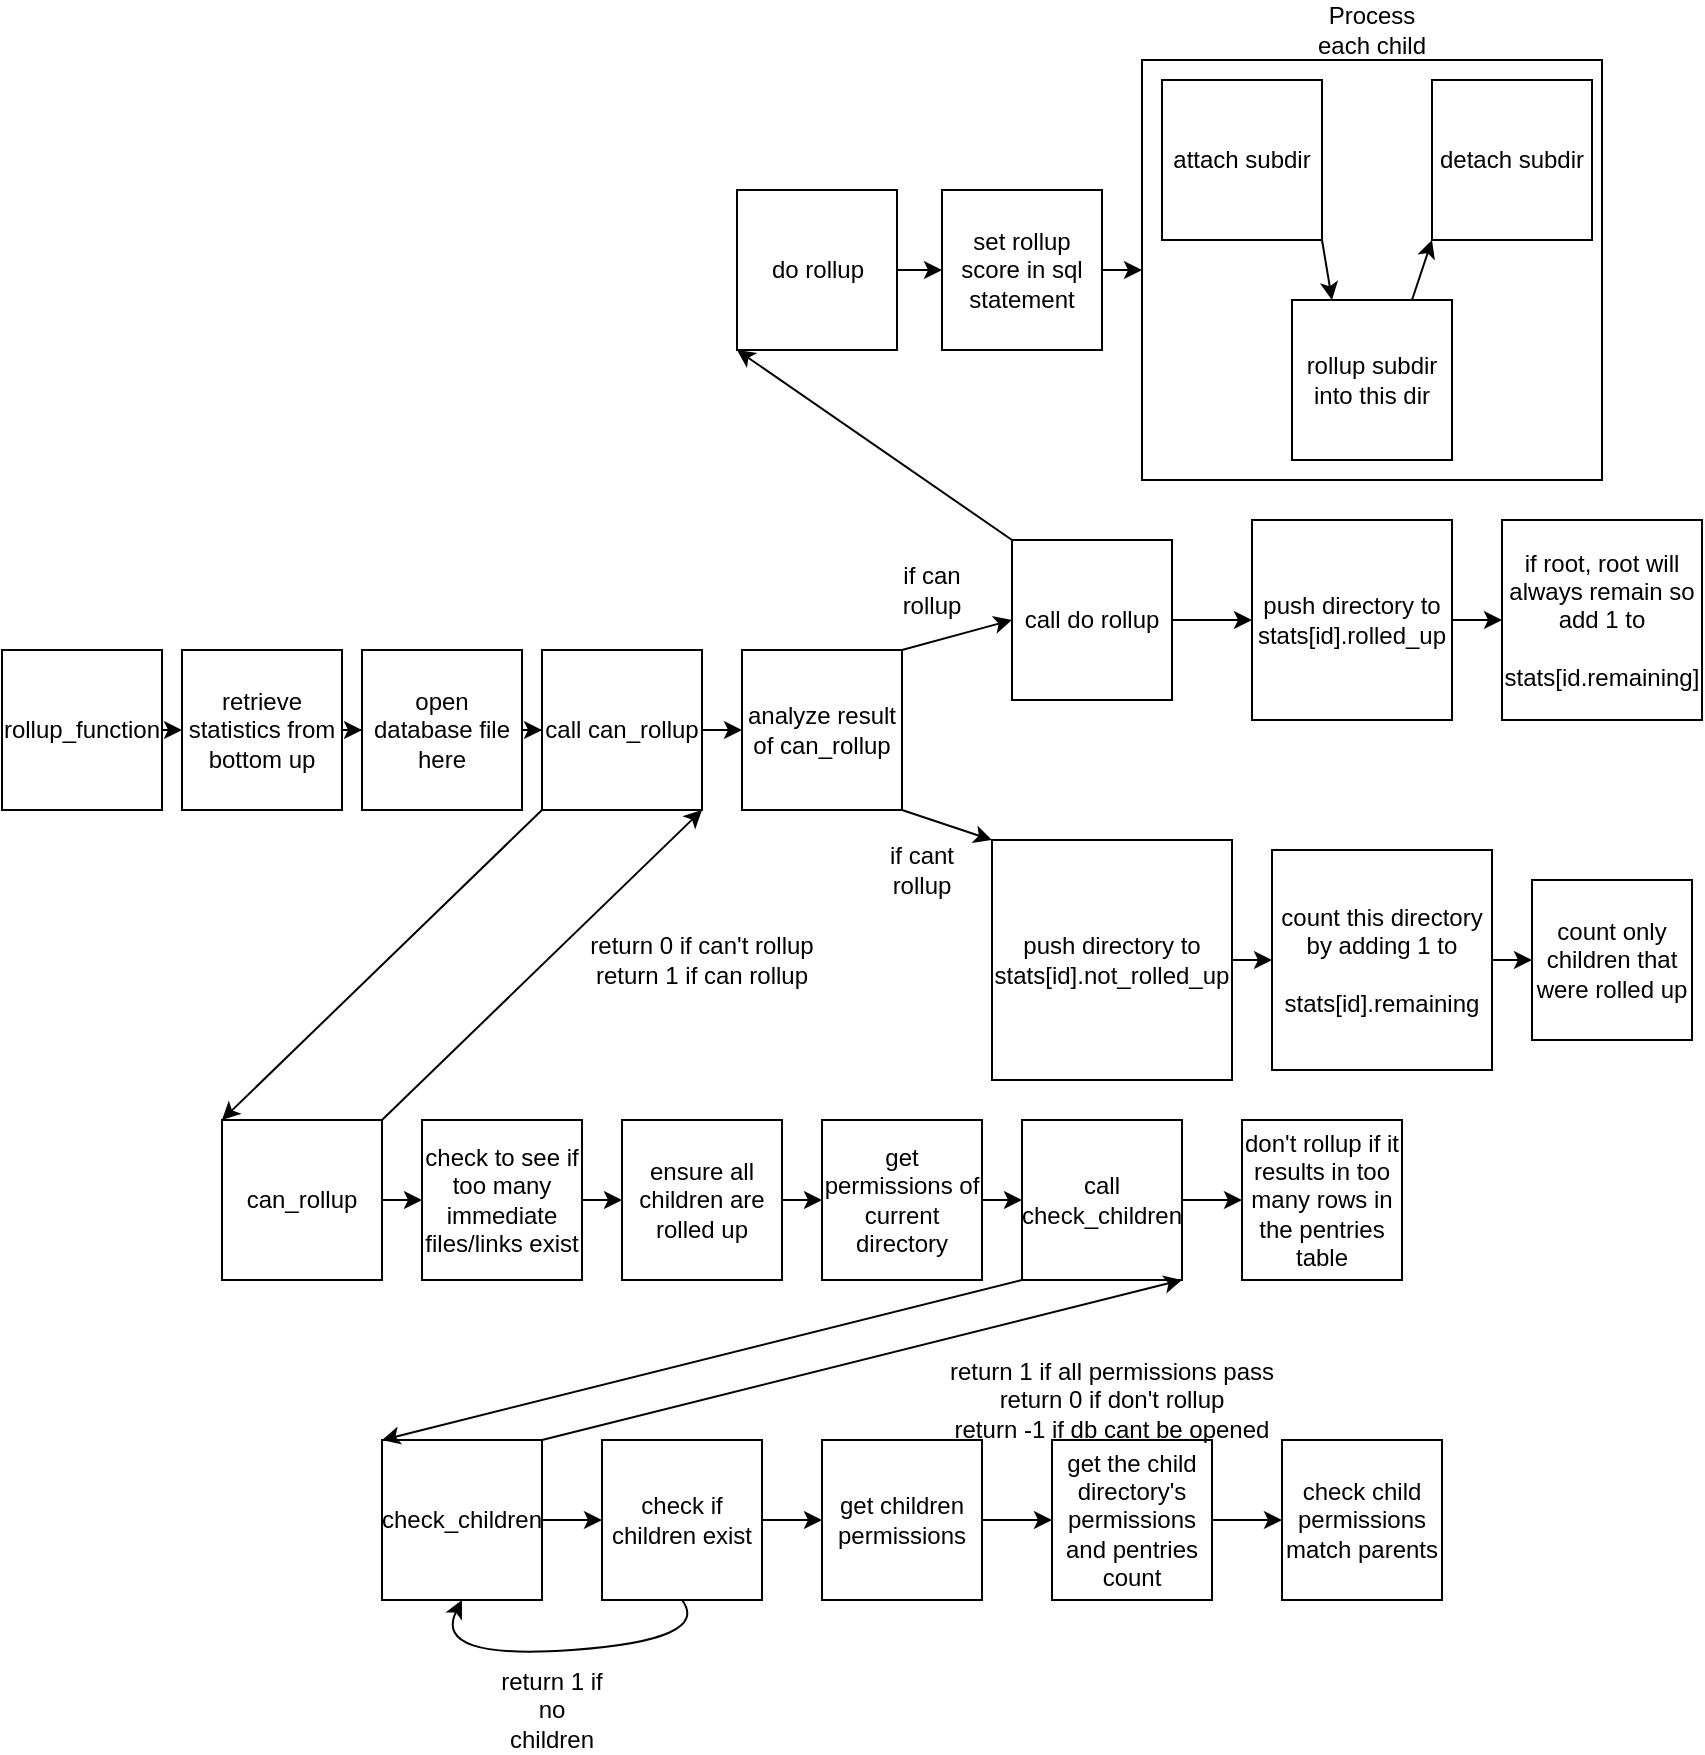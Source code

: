 <mxfile version="20.2.0" type="google"><diagram id="CbXzWYMKYIrgJ7CDIVA4" name="Page-1"><mxGraphModel grid="1" page="1" gridSize="10" guides="1" tooltips="1" connect="1" arrows="1" fold="1" pageScale="1" pageWidth="850" pageHeight="1100" math="0" shadow="0"><root><mxCell id="0"/><mxCell id="1" parent="0"/><mxCell id="sIQ2wJQ8Z1OT1XOrmoXP-5" style="edgeStyle=orthogonalEdgeStyle;rounded=0;orthogonalLoop=1;jettySize=auto;html=1;exitX=1;exitY=0.5;exitDx=0;exitDy=0;entryX=0;entryY=0.5;entryDx=0;entryDy=0;" edge="1" parent="1" source="umgCbAxu_snIgvGI7y0x-4" target="umgCbAxu_snIgvGI7y0x-6"><mxGeometry relative="1" as="geometry"/></mxCell><mxCell id="umgCbAxu_snIgvGI7y0x-4" value="rollup_function" style="whiteSpace=wrap;html=1;aspect=fixed;" vertex="1" parent="1"><mxGeometry y="335" width="80" height="80" as="geometry"/></mxCell><mxCell id="sIQ2wJQ8Z1OT1XOrmoXP-4" style="edgeStyle=orthogonalEdgeStyle;rounded=0;orthogonalLoop=1;jettySize=auto;html=1;exitX=1;exitY=0.5;exitDx=0;exitDy=0;" edge="1" parent="1" source="umgCbAxu_snIgvGI7y0x-6" target="umgCbAxu_snIgvGI7y0x-8"><mxGeometry relative="1" as="geometry"/></mxCell><mxCell id="umgCbAxu_snIgvGI7y0x-6" value="retrieve statistics from bottom up" style="whiteSpace=wrap;html=1;aspect=fixed;" vertex="1" parent="1"><mxGeometry x="90" y="335" width="80" height="80" as="geometry"/></mxCell><mxCell id="sIQ2wJQ8Z1OT1XOrmoXP-3" style="edgeStyle=orthogonalEdgeStyle;rounded=0;orthogonalLoop=1;jettySize=auto;html=1;exitX=1;exitY=0.5;exitDx=0;exitDy=0;" edge="1" parent="1" source="umgCbAxu_snIgvGI7y0x-8" target="sIQ2wJQ8Z1OT1XOrmoXP-1"><mxGeometry relative="1" as="geometry"/></mxCell><mxCell id="umgCbAxu_snIgvGI7y0x-8" value="open database file here" style="whiteSpace=wrap;html=1;aspect=fixed;" vertex="1" parent="1"><mxGeometry x="180" y="335" width="80" height="80" as="geometry"/></mxCell><mxCell id="umgCbAxu_snIgvGI7y0x-9" value="analyze result of can_rollup" style="whiteSpace=wrap;html=1;aspect=fixed;" vertex="1" parent="1"><mxGeometry x="370" y="335" width="80" height="80" as="geometry"/></mxCell><mxCell id="umgCbAxu_snIgvGI7y0x-10" value="" style="endArrow=classic;html=1;rounded=0;exitX=1;exitY=0;exitDx=0;exitDy=0;entryX=0;entryY=0.5;entryDx=0;entryDy=0;" edge="1" parent="1" source="umgCbAxu_snIgvGI7y0x-9" target="umgCbAxu_snIgvGI7y0x-12"><mxGeometry width="50" height="50" relative="1" as="geometry"><mxPoint x="475" y="350" as="sourcePoint"/><mxPoint x="485" y="410" as="targetPoint"/></mxGeometry></mxCell><mxCell id="umgCbAxu_snIgvGI7y0x-11" style="edgeStyle=orthogonalEdgeStyle;rounded=0;orthogonalLoop=1;jettySize=auto;html=1;exitX=1;exitY=0.5;exitDx=0;exitDy=0;" edge="1" parent="1" source="umgCbAxu_snIgvGI7y0x-12" target="umgCbAxu_snIgvGI7y0x-15"><mxGeometry relative="1" as="geometry"/></mxCell><mxCell id="umgCbAxu_snIgvGI7y0x-12" value="call do rollup" style="whiteSpace=wrap;html=1;aspect=fixed;" vertex="1" parent="1"><mxGeometry x="505" y="280" width="80" height="80" as="geometry"/></mxCell><mxCell id="umgCbAxu_snIgvGI7y0x-13" value="if can rollup" style="text;html=1;strokeColor=none;fillColor=none;align=center;verticalAlign=middle;whiteSpace=wrap;rounded=0;" vertex="1" parent="1"><mxGeometry x="435" y="290" width="60" height="30" as="geometry"/></mxCell><mxCell id="umgCbAxu_snIgvGI7y0x-14" style="edgeStyle=orthogonalEdgeStyle;rounded=0;orthogonalLoop=1;jettySize=auto;html=1;exitX=1;exitY=0.5;exitDx=0;exitDy=0;entryX=0;entryY=0.5;entryDx=0;entryDy=0;" edge="1" parent="1" source="umgCbAxu_snIgvGI7y0x-15" target="umgCbAxu_snIgvGI7y0x-61"><mxGeometry relative="1" as="geometry"/></mxCell><mxCell id="umgCbAxu_snIgvGI7y0x-15" value="push directory to stats[id].rolled_up" style="whiteSpace=wrap;html=1;aspect=fixed;" vertex="1" parent="1"><mxGeometry x="625" y="270" width="100" height="100" as="geometry"/></mxCell><mxCell id="umgCbAxu_snIgvGI7y0x-16" style="edgeStyle=orthogonalEdgeStyle;rounded=0;orthogonalLoop=1;jettySize=auto;html=1;exitX=1;exitY=0.5;exitDx=0;exitDy=0;entryX=0;entryY=0.5;entryDx=0;entryDy=0;" edge="1" parent="1" source="umgCbAxu_snIgvGI7y0x-17" target="umgCbAxu_snIgvGI7y0x-21"><mxGeometry relative="1" as="geometry"/></mxCell><mxCell id="umgCbAxu_snIgvGI7y0x-17" value="push directory to stats[id].not_rolled_up" style="whiteSpace=wrap;html=1;aspect=fixed;" vertex="1" parent="1"><mxGeometry x="495" y="430" width="120" height="120" as="geometry"/></mxCell><mxCell id="umgCbAxu_snIgvGI7y0x-18" value="" style="endArrow=classic;html=1;rounded=0;exitX=1;exitY=1;exitDx=0;exitDy=0;entryX=0;entryY=0;entryDx=0;entryDy=0;" edge="1" parent="1" source="umgCbAxu_snIgvGI7y0x-9" target="umgCbAxu_snIgvGI7y0x-17"><mxGeometry width="50" height="50" relative="1" as="geometry"><mxPoint x="430" y="520" as="sourcePoint"/><mxPoint x="480" y="470" as="targetPoint"/></mxGeometry></mxCell><mxCell id="umgCbAxu_snIgvGI7y0x-19" value="if cant rollup" style="text;html=1;strokeColor=none;fillColor=none;align=center;verticalAlign=middle;whiteSpace=wrap;rounded=0;" vertex="1" parent="1"><mxGeometry x="430" y="430" width="60" height="30" as="geometry"/></mxCell><mxCell id="umgCbAxu_snIgvGI7y0x-20" style="edgeStyle=orthogonalEdgeStyle;rounded=0;orthogonalLoop=1;jettySize=auto;html=1;exitX=1;exitY=0.5;exitDx=0;exitDy=0;entryX=0;entryY=0.5;entryDx=0;entryDy=0;" edge="1" parent="1" source="umgCbAxu_snIgvGI7y0x-21" target="umgCbAxu_snIgvGI7y0x-22"><mxGeometry relative="1" as="geometry"/></mxCell><mxCell id="umgCbAxu_snIgvGI7y0x-21" value="count this directory by adding 1 to &lt;br&gt;&lt;br&gt;stats[id].remaining" style="whiteSpace=wrap;html=1;aspect=fixed;" vertex="1" parent="1"><mxGeometry x="635" y="435" width="110" height="110" as="geometry"/></mxCell><mxCell id="umgCbAxu_snIgvGI7y0x-22" value="count only children that were rolled up" style="whiteSpace=wrap;html=1;aspect=fixed;" vertex="1" parent="1"><mxGeometry x="765" y="450" width="80" height="80" as="geometry"/></mxCell><mxCell id="umgCbAxu_snIgvGI7y0x-23" style="edgeStyle=orthogonalEdgeStyle;rounded=0;orthogonalLoop=1;jettySize=auto;html=1;" edge="1" parent="1" source="umgCbAxu_snIgvGI7y0x-24" target="umgCbAxu_snIgvGI7y0x-26"><mxGeometry relative="1" as="geometry"/></mxCell><mxCell id="umgCbAxu_snIgvGI7y0x-24" value="do rollup" style="whiteSpace=wrap;html=1;aspect=fixed;" vertex="1" parent="1"><mxGeometry x="367.5" y="105" width="80" height="80" as="geometry"/></mxCell><mxCell id="umgCbAxu_snIgvGI7y0x-25" style="edgeStyle=orthogonalEdgeStyle;rounded=0;orthogonalLoop=1;jettySize=auto;html=1;exitX=1;exitY=0.5;exitDx=0;exitDy=0;entryX=0;entryY=0.5;entryDx=0;entryDy=0;" edge="1" parent="1" source="umgCbAxu_snIgvGI7y0x-26" target="umgCbAxu_snIgvGI7y0x-27"><mxGeometry relative="1" as="geometry"><mxPoint x="535" y="145" as="targetPoint"/></mxGeometry></mxCell><mxCell id="umgCbAxu_snIgvGI7y0x-26" value="set rollup score in sql statement" style="whiteSpace=wrap;html=1;aspect=fixed;" vertex="1" parent="1"><mxGeometry x="470" y="105" width="80" height="80" as="geometry"/></mxCell><mxCell id="umgCbAxu_snIgvGI7y0x-27" value="" style="rounded=0;whiteSpace=wrap;html=1;" vertex="1" parent="1"><mxGeometry x="570" y="40" width="230" height="210" as="geometry"/></mxCell><mxCell id="umgCbAxu_snIgvGI7y0x-28" value="Process each child" style="text;html=1;strokeColor=none;fillColor=none;align=center;verticalAlign=middle;whiteSpace=wrap;rounded=0;" vertex="1" parent="1"><mxGeometry x="655" y="10" width="60" height="30" as="geometry"/></mxCell><mxCell id="umgCbAxu_snIgvGI7y0x-29" value="attach subdir" style="whiteSpace=wrap;html=1;aspect=fixed;" vertex="1" parent="1"><mxGeometry x="580" y="50" width="80" height="80" as="geometry"/></mxCell><mxCell id="umgCbAxu_snIgvGI7y0x-30" value="rollup subdir into this dir" style="whiteSpace=wrap;html=1;aspect=fixed;" vertex="1" parent="1"><mxGeometry x="645" y="160" width="80" height="80" as="geometry"/></mxCell><mxCell id="umgCbAxu_snIgvGI7y0x-31" value="detach subdir" style="whiteSpace=wrap;html=1;aspect=fixed;" vertex="1" parent="1"><mxGeometry x="715" y="50" width="80" height="80" as="geometry"/></mxCell><mxCell id="umgCbAxu_snIgvGI7y0x-32" value="" style="endArrow=classic;html=1;rounded=0;exitX=1;exitY=1;exitDx=0;exitDy=0;entryX=0.25;entryY=0;entryDx=0;entryDy=0;" edge="1" parent="1" source="umgCbAxu_snIgvGI7y0x-29" target="umgCbAxu_snIgvGI7y0x-30"><mxGeometry width="50" height="50" relative="1" as="geometry"><mxPoint x="660" y="140" as="sourcePoint"/><mxPoint x="710" y="90" as="targetPoint"/></mxGeometry></mxCell><mxCell id="umgCbAxu_snIgvGI7y0x-33" value="" style="endArrow=classic;html=1;rounded=0;exitX=0.75;exitY=0;exitDx=0;exitDy=0;entryX=0;entryY=1;entryDx=0;entryDy=0;" edge="1" parent="1" source="umgCbAxu_snIgvGI7y0x-30" target="umgCbAxu_snIgvGI7y0x-31"><mxGeometry width="50" height="50" relative="1" as="geometry"><mxPoint x="670" y="160" as="sourcePoint"/><mxPoint x="720" y="110" as="targetPoint"/></mxGeometry></mxCell><mxCell id="umgCbAxu_snIgvGI7y0x-34" value="" style="endArrow=classic;html=1;rounded=0;exitX=0;exitY=0;exitDx=0;exitDy=0;entryX=0;entryY=1;entryDx=0;entryDy=0;" edge="1" parent="1" source="umgCbAxu_snIgvGI7y0x-12" target="umgCbAxu_snIgvGI7y0x-24"><mxGeometry width="50" height="50" relative="1" as="geometry"><mxPoint x="400" y="200" as="sourcePoint"/><mxPoint x="380" y="240" as="targetPoint"/></mxGeometry></mxCell><mxCell id="umgCbAxu_snIgvGI7y0x-35" style="edgeStyle=orthogonalEdgeStyle;rounded=0;orthogonalLoop=1;jettySize=auto;html=1;exitX=1;exitY=0.5;exitDx=0;exitDy=0;entryX=0;entryY=0.5;entryDx=0;entryDy=0;" edge="1" parent="1" source="umgCbAxu_snIgvGI7y0x-36" target="umgCbAxu_snIgvGI7y0x-38"><mxGeometry relative="1" as="geometry"/></mxCell><mxCell id="umgCbAxu_snIgvGI7y0x-36" value="can_rollup" style="whiteSpace=wrap;html=1;aspect=fixed;" vertex="1" parent="1"><mxGeometry x="110" y="570" width="80" height="80" as="geometry"/></mxCell><mxCell id="umgCbAxu_snIgvGI7y0x-37" style="edgeStyle=orthogonalEdgeStyle;rounded=0;orthogonalLoop=1;jettySize=auto;html=1;exitX=1;exitY=0.5;exitDx=0;exitDy=0;entryX=0;entryY=0.5;entryDx=0;entryDy=0;" edge="1" parent="1" source="umgCbAxu_snIgvGI7y0x-38" target="umgCbAxu_snIgvGI7y0x-40"><mxGeometry relative="1" as="geometry"/></mxCell><mxCell id="umgCbAxu_snIgvGI7y0x-38" value="check to see if too many immediate files/links exist" style="whiteSpace=wrap;html=1;aspect=fixed;" vertex="1" parent="1"><mxGeometry x="210" y="570" width="80" height="80" as="geometry"/></mxCell><mxCell id="umgCbAxu_snIgvGI7y0x-39" style="edgeStyle=orthogonalEdgeStyle;rounded=0;orthogonalLoop=1;jettySize=auto;html=1;exitX=1;exitY=0.5;exitDx=0;exitDy=0;entryX=0;entryY=0.5;entryDx=0;entryDy=0;" edge="1" parent="1" source="umgCbAxu_snIgvGI7y0x-40" target="umgCbAxu_snIgvGI7y0x-42"><mxGeometry relative="1" as="geometry"/></mxCell><mxCell id="umgCbAxu_snIgvGI7y0x-40" value="ensure all children are rolled up" style="whiteSpace=wrap;html=1;aspect=fixed;" vertex="1" parent="1"><mxGeometry x="310" y="570" width="80" height="80" as="geometry"/></mxCell><mxCell id="umgCbAxu_snIgvGI7y0x-41" style="edgeStyle=orthogonalEdgeStyle;rounded=0;orthogonalLoop=1;jettySize=auto;html=1;exitX=1;exitY=0.5;exitDx=0;exitDy=0;entryX=0;entryY=0.5;entryDx=0;entryDy=0;" edge="1" parent="1" source="umgCbAxu_snIgvGI7y0x-42" target="umgCbAxu_snIgvGI7y0x-44"><mxGeometry relative="1" as="geometry"/></mxCell><mxCell id="umgCbAxu_snIgvGI7y0x-42" value="get permissions of current directory" style="whiteSpace=wrap;html=1;aspect=fixed;" vertex="1" parent="1"><mxGeometry x="410" y="570" width="80" height="80" as="geometry"/></mxCell><mxCell id="umgCbAxu_snIgvGI7y0x-43" style="edgeStyle=orthogonalEdgeStyle;rounded=0;orthogonalLoop=1;jettySize=auto;html=1;exitX=1;exitY=0.5;exitDx=0;exitDy=0;" edge="1" parent="1" source="umgCbAxu_snIgvGI7y0x-44"><mxGeometry relative="1" as="geometry"><mxPoint x="620" y="610" as="targetPoint"/></mxGeometry></mxCell><mxCell id="umgCbAxu_snIgvGI7y0x-44" value="call check_children" style="whiteSpace=wrap;html=1;aspect=fixed;" vertex="1" parent="1"><mxGeometry x="510" y="570" width="80" height="80" as="geometry"/></mxCell><mxCell id="umgCbAxu_snIgvGI7y0x-45" value="don't rollup if it results in too many rows in the pentries table" style="whiteSpace=wrap;html=1;aspect=fixed;" vertex="1" parent="1"><mxGeometry x="620" y="570" width="80" height="80" as="geometry"/></mxCell><mxCell id="umgCbAxu_snIgvGI7y0x-47" value="check_children" style="whiteSpace=wrap;html=1;aspect=fixed;fontColor=#000000;" vertex="1" parent="1"><mxGeometry x="190" y="730" width="80" height="80" as="geometry"/></mxCell><mxCell id="umgCbAxu_snIgvGI7y0x-48" value="" style="endArrow=classic;html=1;rounded=0;entryX=0;entryY=0.5;entryDx=0;entryDy=0;exitX=1;exitY=0.5;exitDx=0;exitDy=0;" edge="1" parent="1" source="umgCbAxu_snIgvGI7y0x-47" target="umgCbAxu_snIgvGI7y0x-50"><mxGeometry width="50" height="50" relative="1" as="geometry"><mxPoint x="280" y="790" as="sourcePoint"/><mxPoint x="330" y="740" as="targetPoint"/></mxGeometry></mxCell><mxCell id="umgCbAxu_snIgvGI7y0x-49" style="edgeStyle=orthogonalEdgeStyle;rounded=0;orthogonalLoop=1;jettySize=auto;html=1;exitX=1;exitY=0.5;exitDx=0;exitDy=0;entryX=0;entryY=0.5;entryDx=0;entryDy=0;" edge="1" parent="1" source="umgCbAxu_snIgvGI7y0x-50" target="umgCbAxu_snIgvGI7y0x-52"><mxGeometry relative="1" as="geometry"/></mxCell><mxCell id="umgCbAxu_snIgvGI7y0x-50" value="check if children exist" style="whiteSpace=wrap;html=1;aspect=fixed;" vertex="1" parent="1"><mxGeometry x="300" y="730" width="80" height="80" as="geometry"/></mxCell><mxCell id="umgCbAxu_snIgvGI7y0x-51" style="edgeStyle=orthogonalEdgeStyle;rounded=0;orthogonalLoop=1;jettySize=auto;html=1;exitX=1;exitY=0.5;exitDx=0;exitDy=0;entryX=0;entryY=0.5;entryDx=0;entryDy=0;" edge="1" parent="1" source="umgCbAxu_snIgvGI7y0x-52" target="umgCbAxu_snIgvGI7y0x-54"><mxGeometry relative="1" as="geometry"/></mxCell><mxCell id="umgCbAxu_snIgvGI7y0x-52" value="get children permissions" style="whiteSpace=wrap;html=1;aspect=fixed;" vertex="1" parent="1"><mxGeometry x="410" y="730" width="80" height="80" as="geometry"/></mxCell><mxCell id="umgCbAxu_snIgvGI7y0x-53" style="edgeStyle=orthogonalEdgeStyle;rounded=0;orthogonalLoop=1;jettySize=auto;html=1;exitX=1;exitY=0.5;exitDx=0;exitDy=0;" edge="1" parent="1" source="umgCbAxu_snIgvGI7y0x-54" target="umgCbAxu_snIgvGI7y0x-55"><mxGeometry relative="1" as="geometry"/></mxCell><mxCell id="umgCbAxu_snIgvGI7y0x-54" value="get the child directory's permissions and pentries count" style="whiteSpace=wrap;html=1;aspect=fixed;" vertex="1" parent="1"><mxGeometry x="525" y="730" width="80" height="80" as="geometry"/></mxCell><mxCell id="umgCbAxu_snIgvGI7y0x-55" value="check child permissions match parents" style="whiteSpace=wrap;html=1;aspect=fixed;" vertex="1" parent="1"><mxGeometry x="640" y="730" width="80" height="80" as="geometry"/></mxCell><mxCell id="umgCbAxu_snIgvGI7y0x-56" value="" style="endArrow=classic;html=1;rounded=0;exitX=0;exitY=1;exitDx=0;exitDy=0;entryX=0;entryY=0;entryDx=0;entryDy=0;" edge="1" parent="1" source="umgCbAxu_snIgvGI7y0x-44" target="umgCbAxu_snIgvGI7y0x-47"><mxGeometry width="50" height="50" relative="1" as="geometry"><mxPoint x="270" y="740" as="sourcePoint"/><mxPoint x="320" y="690" as="targetPoint"/></mxGeometry></mxCell><mxCell id="umgCbAxu_snIgvGI7y0x-57" value="" style="endArrow=classic;html=1;rounded=0;exitX=1;exitY=0;exitDx=0;exitDy=0;entryX=1;entryY=1;entryDx=0;entryDy=0;" edge="1" parent="1" source="umgCbAxu_snIgvGI7y0x-47" target="umgCbAxu_snIgvGI7y0x-44"><mxGeometry width="50" height="50" relative="1" as="geometry"><mxPoint x="320" y="780" as="sourcePoint"/><mxPoint x="370" y="730" as="targetPoint"/></mxGeometry></mxCell><mxCell id="umgCbAxu_snIgvGI7y0x-58" value="&lt;div&gt;return 1 if all permissions pass&lt;/div&gt;&lt;div&gt;return 0 if don't rollup&lt;/div&gt;&lt;div&gt;return -1 if db cant be opened&lt;br&gt;&lt;/div&gt;" style="text;html=1;strokeColor=none;fillColor=none;align=center;verticalAlign=middle;whiteSpace=wrap;rounded=0;" vertex="1" parent="1"><mxGeometry x="450" y="690" width="210" height="40" as="geometry"/></mxCell><mxCell id="umgCbAxu_snIgvGI7y0x-59" value="" style="curved=1;endArrow=classic;html=1;rounded=0;exitX=0.5;exitY=1;exitDx=0;exitDy=0;entryX=0.5;entryY=1;entryDx=0;entryDy=0;" edge="1" parent="1" source="umgCbAxu_snIgvGI7y0x-50" target="umgCbAxu_snIgvGI7y0x-47"><mxGeometry width="50" height="50" relative="1" as="geometry"><mxPoint x="145" y="910" as="sourcePoint"/><mxPoint x="195" y="860" as="targetPoint"/><Array as="points"><mxPoint x="355" y="830"/><mxPoint x="215" y="840"/></Array></mxGeometry></mxCell><mxCell id="umgCbAxu_snIgvGI7y0x-60" value="return 1 if no children" style="text;html=1;strokeColor=none;fillColor=none;align=center;verticalAlign=middle;whiteSpace=wrap;rounded=0;" vertex="1" parent="1"><mxGeometry x="245" y="850" width="60" height="30" as="geometry"/></mxCell><mxCell id="umgCbAxu_snIgvGI7y0x-61" value="&lt;div&gt;if root, root will always remain so add 1 to&lt;/div&gt;&lt;div&gt;&lt;br&gt;&lt;/div&gt;&lt;div&gt;stats[id.remaining]&lt;br&gt;&lt;/div&gt;" style="whiteSpace=wrap;html=1;aspect=fixed;" vertex="1" parent="1"><mxGeometry x="750" y="270" width="100" height="100" as="geometry"/></mxCell><mxCell id="sIQ2wJQ8Z1OT1XOrmoXP-2" style="edgeStyle=orthogonalEdgeStyle;rounded=0;orthogonalLoop=1;jettySize=auto;html=1;exitX=1;exitY=0.5;exitDx=0;exitDy=0;entryX=0;entryY=0.5;entryDx=0;entryDy=0;" edge="1" parent="1" source="sIQ2wJQ8Z1OT1XOrmoXP-1" target="umgCbAxu_snIgvGI7y0x-9"><mxGeometry relative="1" as="geometry"/></mxCell><mxCell id="sIQ2wJQ8Z1OT1XOrmoXP-1" value="call can_rollup" style="whiteSpace=wrap;html=1;aspect=fixed;" vertex="1" parent="1"><mxGeometry x="270" y="335" width="80" height="80" as="geometry"/></mxCell><mxCell id="sIQ2wJQ8Z1OT1XOrmoXP-7" value="" style="endArrow=classic;html=1;rounded=0;exitX=0;exitY=1;exitDx=0;exitDy=0;entryX=0;entryY=0;entryDx=0;entryDy=0;" edge="1" parent="1" source="sIQ2wJQ8Z1OT1XOrmoXP-1" target="umgCbAxu_snIgvGI7y0x-36"><mxGeometry width="50" height="50" relative="1" as="geometry"><mxPoint x="150" y="510" as="sourcePoint"/><mxPoint x="200" y="460" as="targetPoint"/></mxGeometry></mxCell><mxCell id="sIQ2wJQ8Z1OT1XOrmoXP-8" value="" style="endArrow=classic;html=1;rounded=0;exitX=1;exitY=0;exitDx=0;exitDy=0;entryX=1;entryY=1;entryDx=0;entryDy=0;" edge="1" parent="1" source="umgCbAxu_snIgvGI7y0x-36" target="sIQ2wJQ8Z1OT1XOrmoXP-1"><mxGeometry width="50" height="50" relative="1" as="geometry"><mxPoint x="230" y="550" as="sourcePoint"/><mxPoint x="280" y="500" as="targetPoint"/></mxGeometry></mxCell><mxCell id="sIQ2wJQ8Z1OT1XOrmoXP-9" value="&lt;div&gt;return 0 if can't rollup&lt;/div&gt;&lt;div&gt;return 1 if can rollup&lt;br&gt;&lt;/div&gt;" style="text;html=1;strokeColor=none;fillColor=none;align=center;verticalAlign=middle;whiteSpace=wrap;rounded=0;" vertex="1" parent="1"><mxGeometry x="290" y="475" width="120" height="30" as="geometry"/></mxCell></root></mxGraphModel></diagram></mxfile>